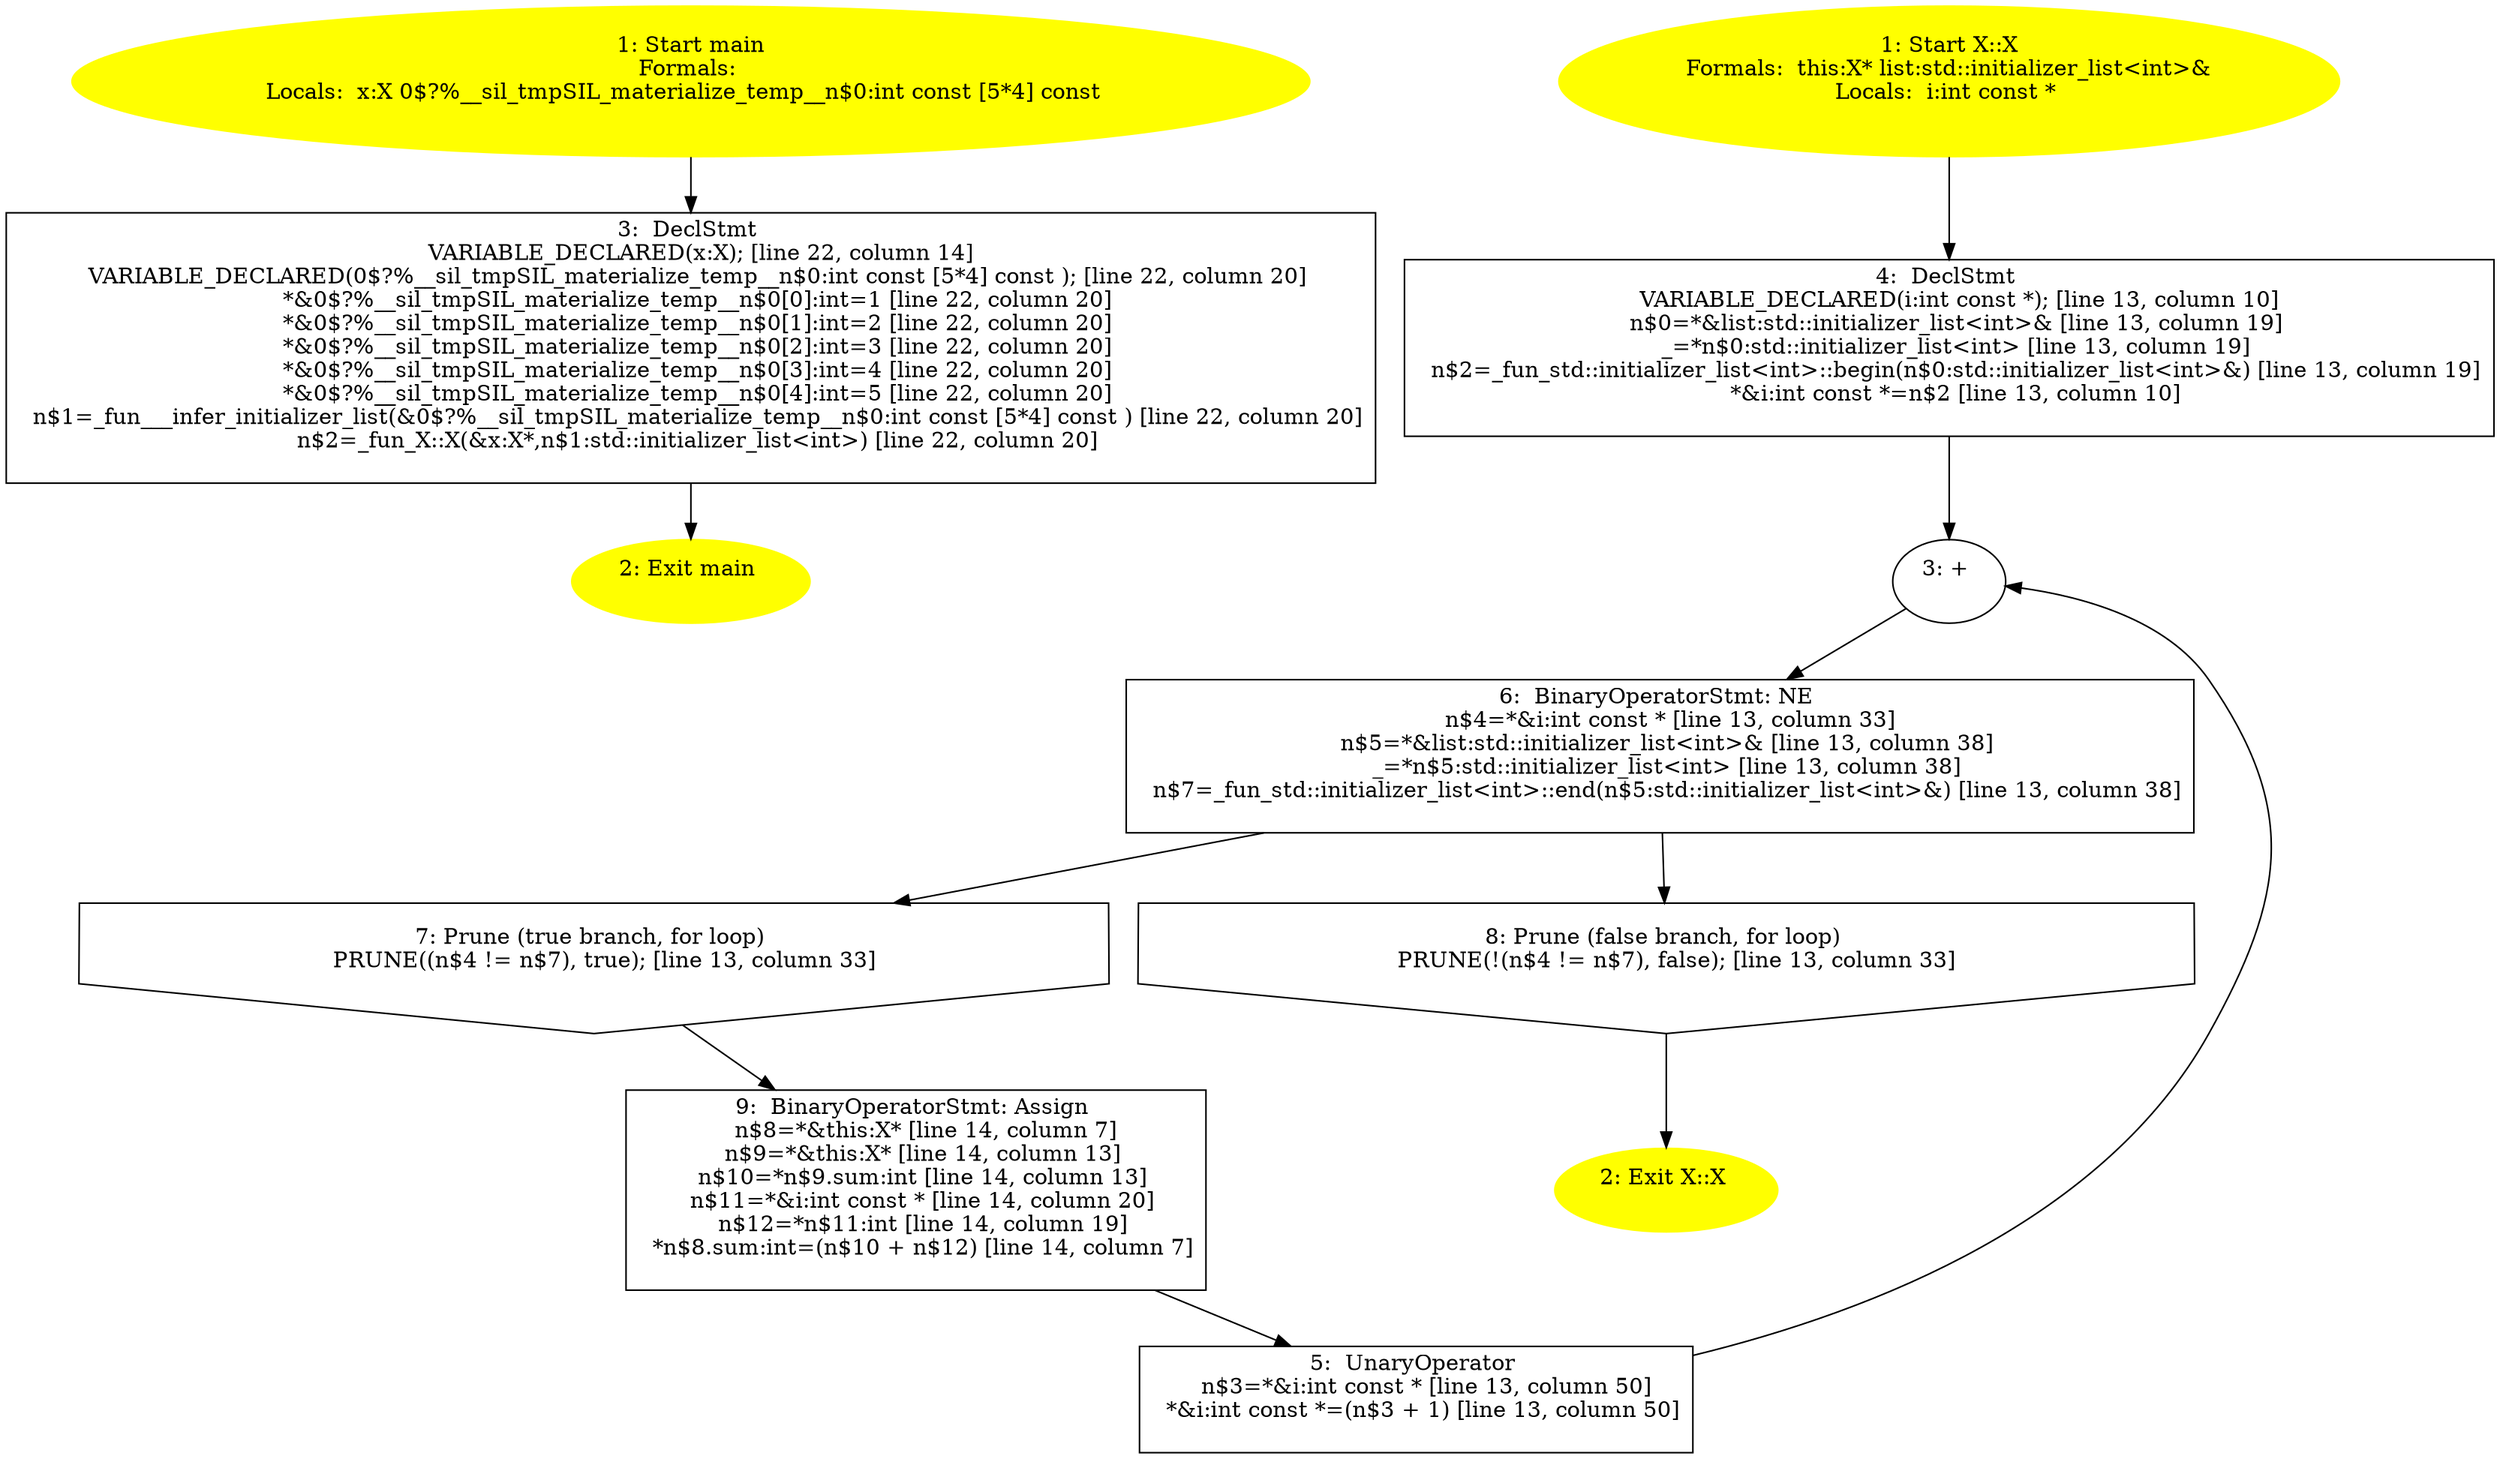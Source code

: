 /* @generated */
digraph cfg {
"main.fad58de7366495db4650cfefac2fcd61_1" [label="1: Start main\nFormals: \nLocals:  x:X 0$?%__sil_tmpSIL_materialize_temp__n$0:int const [5*4] const  \n  " color=yellow style=filled]
	

	 "main.fad58de7366495db4650cfefac2fcd61_1" -> "main.fad58de7366495db4650cfefac2fcd61_3" ;
"main.fad58de7366495db4650cfefac2fcd61_2" [label="2: Exit main \n  " color=yellow style=filled]
	

"main.fad58de7366495db4650cfefac2fcd61_3" [label="3:  DeclStmt \n   VARIABLE_DECLARED(x:X); [line 22, column 14]\n  VARIABLE_DECLARED(0$?%__sil_tmpSIL_materialize_temp__n$0:int const [5*4] const ); [line 22, column 20]\n  *&0$?%__sil_tmpSIL_materialize_temp__n$0[0]:int=1 [line 22, column 20]\n  *&0$?%__sil_tmpSIL_materialize_temp__n$0[1]:int=2 [line 22, column 20]\n  *&0$?%__sil_tmpSIL_materialize_temp__n$0[2]:int=3 [line 22, column 20]\n  *&0$?%__sil_tmpSIL_materialize_temp__n$0[3]:int=4 [line 22, column 20]\n  *&0$?%__sil_tmpSIL_materialize_temp__n$0[4]:int=5 [line 22, column 20]\n  n$1=_fun___infer_initializer_list(&0$?%__sil_tmpSIL_materialize_temp__n$0:int const [5*4] const ) [line 22, column 20]\n  n$2=_fun_X::X(&x:X*,n$1:std::initializer_list<int>) [line 22, column 20]\n " shape="box"]
	

	 "main.fad58de7366495db4650cfefac2fcd61_3" -> "main.fad58de7366495db4650cfefac2fcd61_2" ;
"X#X#{15236476731743367432}.ce83f097b510e48ce3d42aa5df1bb3be_1" [label="1: Start X::X\nFormals:  this:X* list:std::initializer_list<int>&\nLocals:  i:int const * \n  " color=yellow style=filled]
	

	 "X#X#{15236476731743367432}.ce83f097b510e48ce3d42aa5df1bb3be_1" -> "X#X#{15236476731743367432}.ce83f097b510e48ce3d42aa5df1bb3be_4" ;
"X#X#{15236476731743367432}.ce83f097b510e48ce3d42aa5df1bb3be_2" [label="2: Exit X::X \n  " color=yellow style=filled]
	

"X#X#{15236476731743367432}.ce83f097b510e48ce3d42aa5df1bb3be_3" [label="3: + \n  " ]
	

	 "X#X#{15236476731743367432}.ce83f097b510e48ce3d42aa5df1bb3be_3" -> "X#X#{15236476731743367432}.ce83f097b510e48ce3d42aa5df1bb3be_6" ;
"X#X#{15236476731743367432}.ce83f097b510e48ce3d42aa5df1bb3be_4" [label="4:  DeclStmt \n   VARIABLE_DECLARED(i:int const *); [line 13, column 10]\n  n$0=*&list:std::initializer_list<int>& [line 13, column 19]\n  _=*n$0:std::initializer_list<int> [line 13, column 19]\n  n$2=_fun_std::initializer_list<int>::begin(n$0:std::initializer_list<int>&) [line 13, column 19]\n  *&i:int const *=n$2 [line 13, column 10]\n " shape="box"]
	

	 "X#X#{15236476731743367432}.ce83f097b510e48ce3d42aa5df1bb3be_4" -> "X#X#{15236476731743367432}.ce83f097b510e48ce3d42aa5df1bb3be_3" ;
"X#X#{15236476731743367432}.ce83f097b510e48ce3d42aa5df1bb3be_5" [label="5:  UnaryOperator \n   n$3=*&i:int const * [line 13, column 50]\n  *&i:int const *=(n$3 + 1) [line 13, column 50]\n " shape="box"]
	

	 "X#X#{15236476731743367432}.ce83f097b510e48ce3d42aa5df1bb3be_5" -> "X#X#{15236476731743367432}.ce83f097b510e48ce3d42aa5df1bb3be_3" ;
"X#X#{15236476731743367432}.ce83f097b510e48ce3d42aa5df1bb3be_6" [label="6:  BinaryOperatorStmt: NE \n   n$4=*&i:int const * [line 13, column 33]\n  n$5=*&list:std::initializer_list<int>& [line 13, column 38]\n  _=*n$5:std::initializer_list<int> [line 13, column 38]\n  n$7=_fun_std::initializer_list<int>::end(n$5:std::initializer_list<int>&) [line 13, column 38]\n " shape="box"]
	

	 "X#X#{15236476731743367432}.ce83f097b510e48ce3d42aa5df1bb3be_6" -> "X#X#{15236476731743367432}.ce83f097b510e48ce3d42aa5df1bb3be_7" ;
	 "X#X#{15236476731743367432}.ce83f097b510e48ce3d42aa5df1bb3be_6" -> "X#X#{15236476731743367432}.ce83f097b510e48ce3d42aa5df1bb3be_8" ;
"X#X#{15236476731743367432}.ce83f097b510e48ce3d42aa5df1bb3be_7" [label="7: Prune (true branch, for loop) \n   PRUNE((n$4 != n$7), true); [line 13, column 33]\n " shape="invhouse"]
	

	 "X#X#{15236476731743367432}.ce83f097b510e48ce3d42aa5df1bb3be_7" -> "X#X#{15236476731743367432}.ce83f097b510e48ce3d42aa5df1bb3be_9" ;
"X#X#{15236476731743367432}.ce83f097b510e48ce3d42aa5df1bb3be_8" [label="8: Prune (false branch, for loop) \n   PRUNE(!(n$4 != n$7), false); [line 13, column 33]\n " shape="invhouse"]
	

	 "X#X#{15236476731743367432}.ce83f097b510e48ce3d42aa5df1bb3be_8" -> "X#X#{15236476731743367432}.ce83f097b510e48ce3d42aa5df1bb3be_2" ;
"X#X#{15236476731743367432}.ce83f097b510e48ce3d42aa5df1bb3be_9" [label="9:  BinaryOperatorStmt: Assign \n   n$8=*&this:X* [line 14, column 7]\n  n$9=*&this:X* [line 14, column 13]\n  n$10=*n$9.sum:int [line 14, column 13]\n  n$11=*&i:int const * [line 14, column 20]\n  n$12=*n$11:int [line 14, column 19]\n  *n$8.sum:int=(n$10 + n$12) [line 14, column 7]\n " shape="box"]
	

	 "X#X#{15236476731743367432}.ce83f097b510e48ce3d42aa5df1bb3be_9" -> "X#X#{15236476731743367432}.ce83f097b510e48ce3d42aa5df1bb3be_5" ;
}
